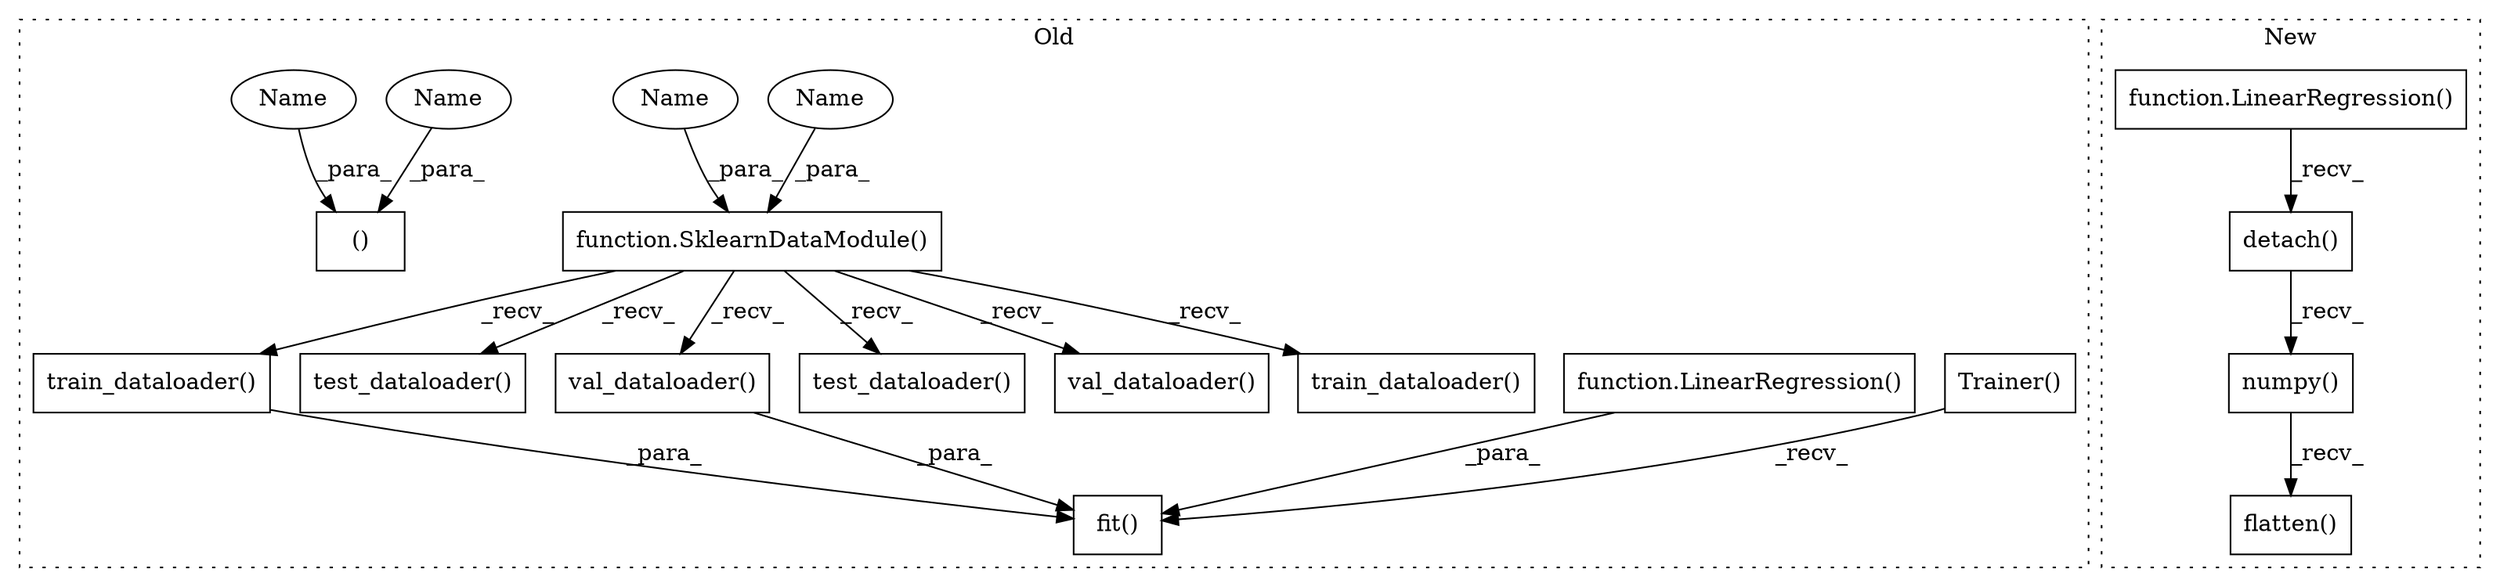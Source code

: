 digraph G {
subgraph cluster0 {
1 [label="train_dataloader()" a="75" s="691" l="38" shape="box"];
3 [label="function.SklearnDataModule()" a="75" s="512,534" l="18,1" shape="box"];
5 [label="test_dataloader()" a="75" s="1216" l="37" shape="box"];
7 [label="val_dataloader()" a="75" s="731" l="36" shape="box"];
8 [label="test_dataloader()" a="75" s="793" l="37" shape="box"];
9 [label="val_dataloader()" a="75" s="1154" l="36" shape="box"];
11 [label="()" a="54" s="428" l="3" shape="box"];
12 [label="fit()" a="75" s="672,767" l="12,1" shape="box"];
13 [label="Trainer()" a="75" s="613" l="54" shape="box"];
14 [label="function.LinearRegression()" a="75" s="549" l="49" shape="box"];
15 [label="train_dataloader()" a="75" s="1114" l="38" shape="box"];
16 [label="Name" a="87" s="533" l="1" shape="ellipse"];
17 [label="Name" a="87" s="430" l="1" shape="ellipse"];
18 [label="Name" a="87" s="530" l="1" shape="ellipse"];
19 [label="Name" a="87" s="427" l="1" shape="ellipse"];
label = "Old";
style="dotted";
}
subgraph cluster1 {
2 [label="numpy()" a="75" s="864" l="36" shape="box"];
4 [label="flatten()" a="75" s="864" l="46" shape="box"];
6 [label="detach()" a="75" s="864" l="28" shape="box"];
10 [label="function.LinearRegression()" a="75" s="637" l="48" shape="box"];
label = "New";
style="dotted";
}
1 -> 12 [label="_para_"];
2 -> 4 [label="_recv_"];
3 -> 7 [label="_recv_"];
3 -> 1 [label="_recv_"];
3 -> 5 [label="_recv_"];
3 -> 9 [label="_recv_"];
3 -> 8 [label="_recv_"];
3 -> 15 [label="_recv_"];
6 -> 2 [label="_recv_"];
7 -> 12 [label="_para_"];
10 -> 6 [label="_recv_"];
13 -> 12 [label="_recv_"];
14 -> 12 [label="_para_"];
16 -> 3 [label="_para_"];
17 -> 11 [label="_para_"];
18 -> 3 [label="_para_"];
19 -> 11 [label="_para_"];
}